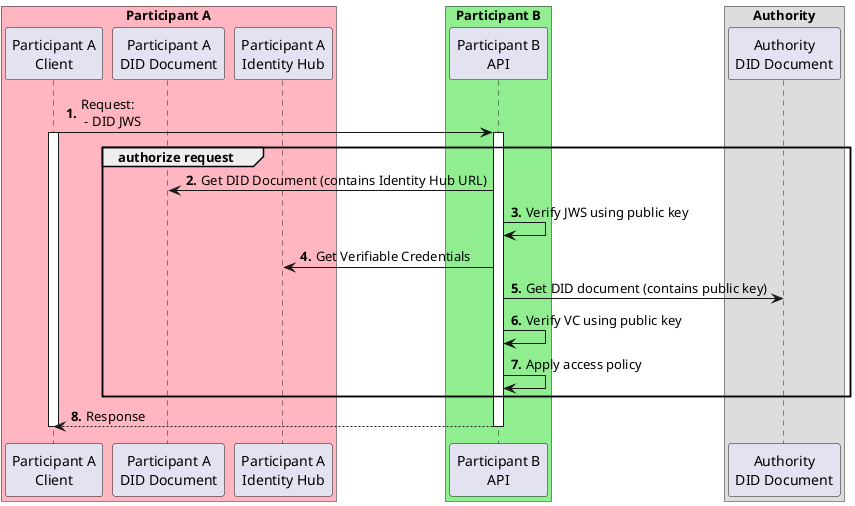 @startuml
autonumber "<b>0'.'"
box "Participant A" #LightPink
Participant "Participant A\nClient" as ParticipantA
Participant "Participant A\nDID Document" as DID
Participant "Participant A\nIdentity Hub" as IDHUB
end box
box "Participant B" #LightGreen
Participant "Participant B\nAPI" as B
end box
box "Authority"
Participant "Authority\nDID Document" as Auth
end box
ParticipantA -> B ++: Request:\n - DID JWS
activate ParticipantA
group authorize request
  B -> DID: Get DID Document (contains Identity Hub URL)
  B -> B: Verify JWS using public key
  B -> IDHUB: Get Verifiable Credentials
  B -> Auth: Get DID document (contains public key)
  B -> B: Verify VC using public key
  B -> B: Apply access policy
end
return Response
deactivate ParticipantA

@enduml